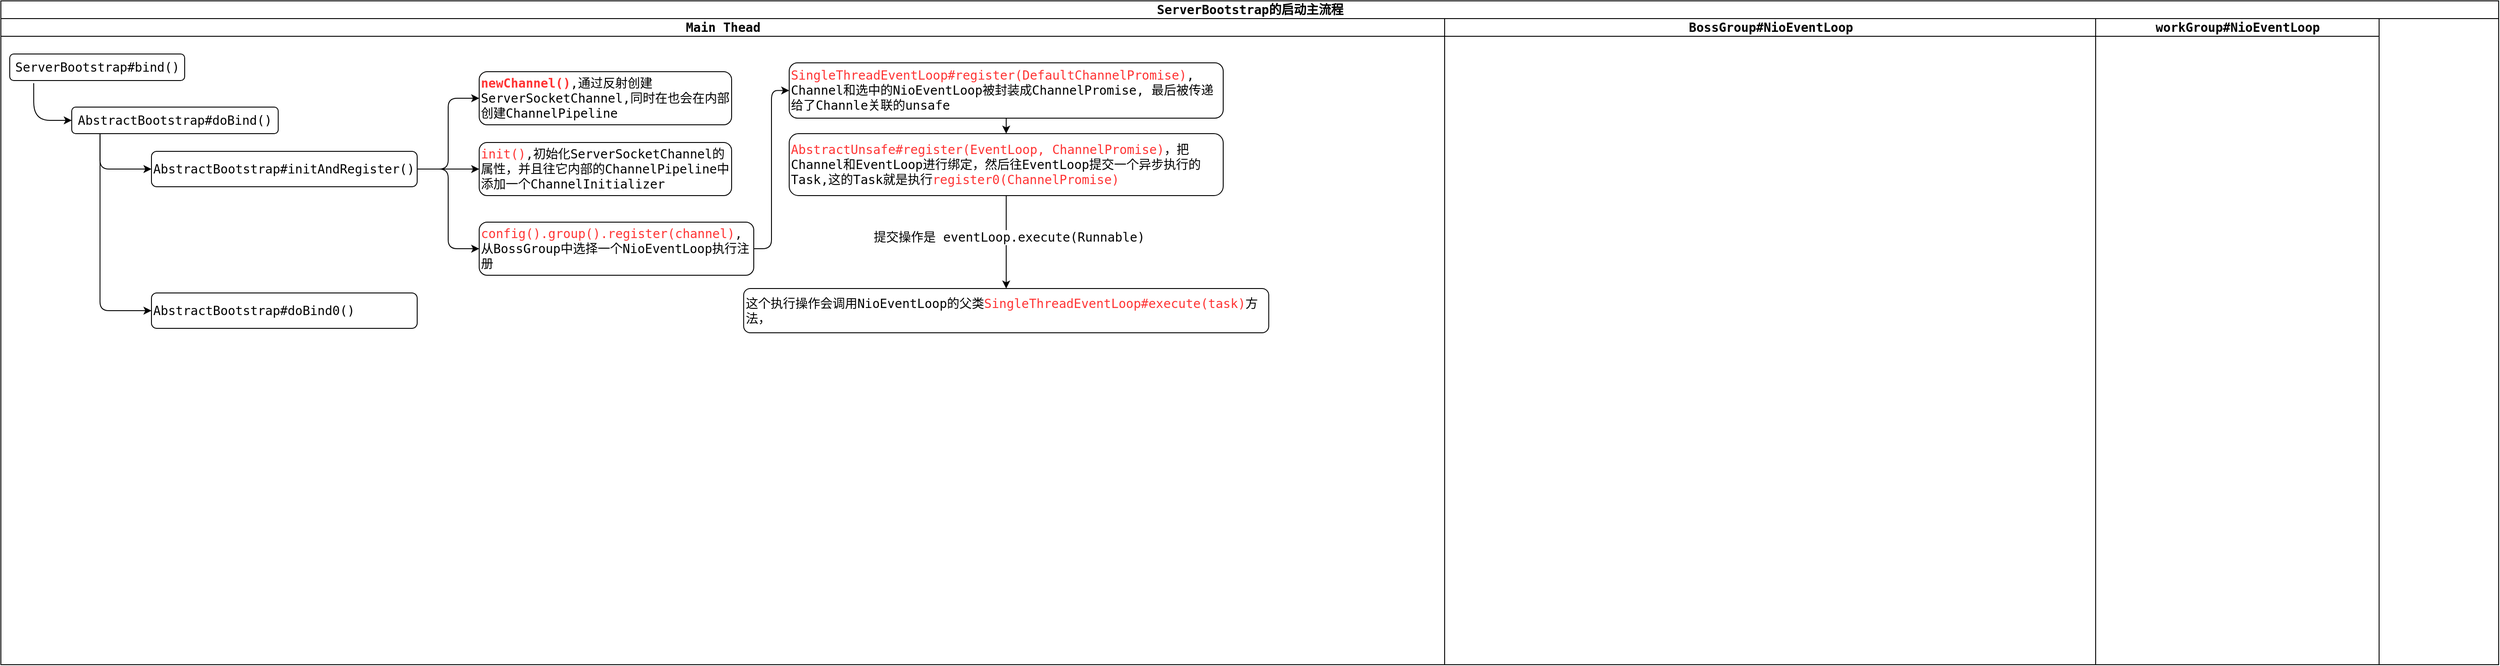<mxfile version="25.0.3">
  <diagram name="Page-1" id="74e2e168-ea6b-b213-b513-2b3c1d86103e">
    <mxGraphModel dx="2466" dy="748" grid="1" gridSize="10" guides="1" tooltips="1" connect="1" arrows="1" fold="1" page="1" pageScale="1" pageWidth="1100" pageHeight="850" background="none" math="0" shadow="0">
      <root>
        <mxCell id="0" />
        <mxCell id="1" parent="0" />
        <mxCell id="77e6c97f196da883-1" value="ServerBootstrap的启动主流程" style="swimlane;html=1;childLayout=stackLayout;startSize=20;rounded=0;shadow=0;labelBackgroundColor=none;strokeWidth=1;fontFamily=Monaco, monospace;fontSize=14;align=center;fontSource=https%3A%2F%2Ffonts.googleapis.com%2Fcss%3Ffamily%3DMonaco%252C%2Bmonospace;" parent="1" vertex="1">
          <mxGeometry x="-30" y="30" width="2820" height="750" as="geometry">
            <mxRectangle x="70" y="40" width="60" height="20" as="alternateBounds" />
          </mxGeometry>
        </mxCell>
        <mxCell id="77e6c97f196da883-2" value="Main Thead" style="swimlane;html=1;startSize=20;fontFamily=Monaco, monospace;fontSource=https%3A%2F%2Ffonts.googleapis.com%2Fcss%3Ffamily%3DMonaco%252C%2Bmonospace;fontSize=14;swimlaneLine=1;absoluteArcSize=0;" parent="77e6c97f196da883-1" vertex="1">
          <mxGeometry y="20" width="1630" height="730" as="geometry" />
        </mxCell>
        <mxCell id="LekEVazieS8v96OrT8rm-4" style="rounded=1;hachureGap=4;orthogonalLoop=1;jettySize=auto;html=1;exitX=0.137;exitY=1.1;exitDx=0;exitDy=0;entryX=0;entryY=0.5;entryDx=0;entryDy=0;fontFamily=Architects Daughter;fontSource=https%3A%2F%2Ffonts.googleapis.com%2Fcss%3Ffamily%3DArchitects%2BDaughter;jumpStyle=arc;jumpSize=6;flowAnimation=0;shadow=0;anchorPointDirection=1;startFill=1;endFill=1;orthogonal=0;enumerate=0;comic=0;edgeStyle=orthogonalEdgeStyle;arcSize=41;curved=0;exitPerimeter=0;" edge="1" parent="77e6c97f196da883-2" source="77e6c97f196da883-8" target="LekEVazieS8v96OrT8rm-3">
          <mxGeometry relative="1" as="geometry" />
        </mxCell>
        <mxCell id="77e6c97f196da883-8" value="ServerBootstrap#bind()" style="rounded=1;whiteSpace=wrap;html=1;shadow=0;labelBackgroundColor=none;strokeWidth=1;fontFamily=Monaco, monospace;fontSize=14;align=center;fontSource=https%3A%2F%2Ffonts.googleapis.com%2Fcss%3Ffamily%3DMonaco%252C%2Bmonospace;" parent="77e6c97f196da883-2" vertex="1">
          <mxGeometry x="10" y="40" width="197.5" height="30" as="geometry" />
        </mxCell>
        <mxCell id="LekEVazieS8v96OrT8rm-7" value="" style="edgeStyle=orthogonalEdgeStyle;rounded=1;hachureGap=4;orthogonalLoop=1;jettySize=auto;html=1;fontFamily=Architects Daughter;fontSource=https%3A%2F%2Ffonts.googleapis.com%2Fcss%3Ffamily%3DArchitects%2BDaughter;curved=0;entryX=0;entryY=0.5;entryDx=0;entryDy=0;exitX=0.137;exitY=0.967;exitDx=0;exitDy=0;exitPerimeter=0;" edge="1" parent="77e6c97f196da883-2" source="LekEVazieS8v96OrT8rm-3" target="LekEVazieS8v96OrT8rm-6">
          <mxGeometry relative="1" as="geometry" />
        </mxCell>
        <mxCell id="LekEVazieS8v96OrT8rm-17" style="edgeStyle=orthogonalEdgeStyle;rounded=1;hachureGap=4;orthogonalLoop=1;jettySize=auto;html=1;entryX=0;entryY=0.5;entryDx=0;entryDy=0;fontFamily=Architects Daughter;fontSource=https%3A%2F%2Ffonts.googleapis.com%2Fcss%3Ffamily%3DArchitects%2BDaughter;exitX=0.137;exitY=1.033;exitDx=0;exitDy=0;exitPerimeter=0;curved=0;" edge="1" parent="77e6c97f196da883-2" source="LekEVazieS8v96OrT8rm-3" target="LekEVazieS8v96OrT8rm-16">
          <mxGeometry relative="1" as="geometry" />
        </mxCell>
        <mxCell id="LekEVazieS8v96OrT8rm-3" value="AbstractBootstrap#doBind()" style="rounded=1;whiteSpace=wrap;html=1;shadow=0;labelBackgroundColor=none;strokeWidth=1;fontFamily=Monaco, monospace;fontSize=14;align=center;fontSource=https%3A%2F%2Ffonts.googleapis.com%2Fcss%3Ffamily%3DMonaco%252C%2Bmonospace;" vertex="1" parent="77e6c97f196da883-2">
          <mxGeometry x="80" y="100" width="233.12" height="30" as="geometry" />
        </mxCell>
        <mxCell id="LekEVazieS8v96OrT8rm-11" value="" style="edgeStyle=orthogonalEdgeStyle;rounded=1;hachureGap=4;orthogonalLoop=1;jettySize=auto;html=1;fontFamily=Architects Daughter;fontSource=https%3A%2F%2Ffonts.googleapis.com%2Fcss%3Ffamily%3DArchitects%2BDaughter;curved=0;entryX=0;entryY=0.5;entryDx=0;entryDy=0;" edge="1" parent="77e6c97f196da883-2" source="LekEVazieS8v96OrT8rm-6" target="LekEVazieS8v96OrT8rm-10">
          <mxGeometry relative="1" as="geometry" />
        </mxCell>
        <mxCell id="LekEVazieS8v96OrT8rm-15" style="edgeStyle=orthogonalEdgeStyle;rounded=1;hachureGap=4;orthogonalLoop=1;jettySize=auto;html=1;entryX=0;entryY=0.5;entryDx=0;entryDy=0;fontFamily=Architects Daughter;fontSource=https%3A%2F%2Ffonts.googleapis.com%2Fcss%3Ffamily%3DArchitects%2BDaughter;curved=0;" edge="1" parent="77e6c97f196da883-2" source="LekEVazieS8v96OrT8rm-6" target="LekEVazieS8v96OrT8rm-14">
          <mxGeometry relative="1" as="geometry" />
        </mxCell>
        <mxCell id="LekEVazieS8v96OrT8rm-6" value="AbstractBootstrap#initAndRegister()" style="rounded=1;whiteSpace=wrap;html=1;shadow=0;labelBackgroundColor=none;strokeWidth=1;fontFamily=Monaco, monospace;fontSize=14;align=left;fontSource=https%3A%2F%2Ffonts.googleapis.com%2Fcss%3Ffamily%3DMonaco%252C%2Bmonospace;" vertex="1" parent="77e6c97f196da883-2">
          <mxGeometry x="170" y="150" width="300" height="40" as="geometry" />
        </mxCell>
        <mxCell id="LekEVazieS8v96OrT8rm-10" value="&lt;span style=&quot;background-color: initial;&quot;&gt;&lt;b&gt;&lt;font color=&quot;#ff3333&quot;&gt;newChannel()&lt;/font&gt;&lt;/b&gt;,通过反射创建ServerSocketChannel,同时在也会在内部创建ChannelPipeline&lt;/span&gt;" style="whiteSpace=wrap;html=1;fontSize=14;fontFamily=Monaco, monospace;align=left;rounded=1;shadow=0;labelBackgroundColor=none;strokeWidth=1;fontSource=https%3A%2F%2Ffonts.googleapis.com%2Fcss%3Ffamily%3DMonaco%252C%2Bmonospace;" vertex="1" parent="77e6c97f196da883-2">
          <mxGeometry x="540" y="60" width="285" height="60" as="geometry" />
        </mxCell>
        <mxCell id="LekEVazieS8v96OrT8rm-12" value="" style="edgeStyle=orthogonalEdgeStyle;rounded=1;hachureGap=4;orthogonalLoop=1;jettySize=auto;html=1;fontFamily=Architects Daughter;fontSource=https%3A%2F%2Ffonts.googleapis.com%2Fcss%3Ffamily%3DArchitects%2BDaughter;curved=0;exitX=1;exitY=0.5;exitDx=0;exitDy=0;" edge="1" target="LekEVazieS8v96OrT8rm-13" parent="77e6c97f196da883-2" source="LekEVazieS8v96OrT8rm-6">
          <mxGeometry relative="1" as="geometry">
            <mxPoint x="580" y="320" as="sourcePoint" />
          </mxGeometry>
        </mxCell>
        <mxCell id="LekEVazieS8v96OrT8rm-13" value="&lt;span style=&quot;background-color: initial;&quot;&gt;&lt;font color=&quot;#ff3333&quot;&gt;init()&lt;/font&gt;,初始化ServerSocketChannel的属性，并且往它内部的ChannelPipeline中添加一个ChannelInitializer&lt;/span&gt;" style="whiteSpace=wrap;html=1;fontSize=14;fontFamily=Monaco, monospace;align=left;rounded=1;shadow=0;labelBackgroundColor=none;strokeWidth=1;fontSource=https%3A%2F%2Ffonts.googleapis.com%2Fcss%3Ffamily%3DMonaco%252C%2Bmonospace;" vertex="1" parent="77e6c97f196da883-2">
          <mxGeometry x="540" y="140" width="285" height="60" as="geometry" />
        </mxCell>
        <mxCell id="LekEVazieS8v96OrT8rm-19" value="" style="edgeStyle=orthogonalEdgeStyle;rounded=1;hachureGap=4;orthogonalLoop=1;jettySize=auto;html=1;fontFamily=Architects Daughter;fontSource=https%3A%2F%2Ffonts.googleapis.com%2Fcss%3Ffamily%3DArchitects%2BDaughter;curved=0;entryX=0;entryY=0.5;entryDx=0;entryDy=0;" edge="1" parent="77e6c97f196da883-2" source="LekEVazieS8v96OrT8rm-14" target="LekEVazieS8v96OrT8rm-18">
          <mxGeometry relative="1" as="geometry" />
        </mxCell>
        <mxCell id="LekEVazieS8v96OrT8rm-14" value="&lt;span style=&quot;background-color: initial;&quot;&gt;&lt;font color=&quot;#ff3333&quot;&gt;config().group().register(channel)&lt;/font&gt;,从BossGroup中选择一个NioEventLoop执行注册&lt;/span&gt;" style="whiteSpace=wrap;html=1;fontSize=14;fontFamily=Monaco, monospace;align=left;rounded=1;shadow=0;labelBackgroundColor=none;strokeWidth=1;fontSource=https%3A%2F%2Ffonts.googleapis.com%2Fcss%3Ffamily%3DMonaco%252C%2Bmonospace;" vertex="1" parent="77e6c97f196da883-2">
          <mxGeometry x="540" y="230" width="310" height="60" as="geometry" />
        </mxCell>
        <mxCell id="LekEVazieS8v96OrT8rm-16" value="AbstractBootstrap#doBind0()" style="rounded=1;whiteSpace=wrap;html=1;shadow=0;labelBackgroundColor=none;strokeWidth=1;fontFamily=Monaco, monospace;fontSize=14;align=left;fontSource=https%3A%2F%2Ffonts.googleapis.com%2Fcss%3Ffamily%3DMonaco%252C%2Bmonospace;" vertex="1" parent="77e6c97f196da883-2">
          <mxGeometry x="170" y="310" width="300" height="40" as="geometry" />
        </mxCell>
        <mxCell id="LekEVazieS8v96OrT8rm-21" value="" style="edgeStyle=orthogonalEdgeStyle;rounded=1;hachureGap=4;orthogonalLoop=1;jettySize=auto;html=1;fontFamily=Architects Daughter;fontSource=https%3A%2F%2Ffonts.googleapis.com%2Fcss%3Ffamily%3DArchitects%2BDaughter;curved=0;" edge="1" parent="77e6c97f196da883-2" source="LekEVazieS8v96OrT8rm-18" target="LekEVazieS8v96OrT8rm-20">
          <mxGeometry relative="1" as="geometry" />
        </mxCell>
        <mxCell id="LekEVazieS8v96OrT8rm-18" value="&lt;font color=&quot;#ff3333&quot;&gt;SingleThreadEventLoop#register(DefaultChannelPromise)&lt;/font&gt;, Channel和选中的NioEventLoop被封装成ChannelPromise, 最后被传递给了Channle关联的unsafe" style="whiteSpace=wrap;html=1;fontSize=14;fontFamily=Monaco, monospace;align=left;rounded=1;shadow=0;labelBackgroundColor=none;strokeWidth=1;fontSource=https%3A%2F%2Ffonts.googleapis.com%2Fcss%3Ffamily%3DMonaco%252C%2Bmonospace;" vertex="1" parent="77e6c97f196da883-2">
          <mxGeometry x="890" y="50" width="490" height="62.5" as="geometry" />
        </mxCell>
        <mxCell id="LekEVazieS8v96OrT8rm-20" value="&lt;font color=&quot;#ff3333&quot;&gt;AbstractUnsafe#register(EventLoop, ChannelPromise)&lt;/font&gt;，把Channel和EventLoop进行绑定，然后往EventLoop提交一个异步执行的Task,这的Task就是执行&lt;font color=&quot;#ff3333&quot;&gt;register0(ChannelPromise)&lt;/font&gt;" style="whiteSpace=wrap;html=1;fontSize=14;fontFamily=Monaco, monospace;align=left;rounded=1;shadow=0;labelBackgroundColor=none;strokeWidth=1;fontSource=https%3A%2F%2Ffonts.googleapis.com%2Fcss%3Ffamily%3DMonaco%252C%2Bmonospace;" vertex="1" parent="77e6c97f196da883-2">
          <mxGeometry x="890" y="130" width="490" height="70" as="geometry" />
        </mxCell>
        <mxCell id="LekEVazieS8v96OrT8rm-22" value="这个执行操作会调用NioEventLoop的父类&lt;span style=&quot;color: rgb(255, 51, 51);&quot;&gt;SingleThreadEventLoop#execute(task)&lt;/span&gt;方法，" style="whiteSpace=wrap;html=1;fontSize=14;fontFamily=Monaco, monospace;align=left;rounded=1;shadow=0;labelBackgroundColor=none;strokeWidth=1;fontSource=https%3A%2F%2Ffonts.googleapis.com%2Fcss%3Ffamily%3DMonaco%252C%2Bmonospace;" vertex="1" parent="77e6c97f196da883-2">
          <mxGeometry x="838.59" y="305" width="592.81" height="50" as="geometry" />
        </mxCell>
        <mxCell id="LekEVazieS8v96OrT8rm-23" value="" style="edgeStyle=orthogonalEdgeStyle;rounded=1;hachureGap=4;orthogonalLoop=1;jettySize=auto;html=1;fontFamily=Architects Daughter;fontSource=https%3A%2F%2Ffonts.googleapis.com%2Fcss%3Ffamily%3DArchitects%2BDaughter;curved=0;" edge="1" parent="77e6c97f196da883-2" source="LekEVazieS8v96OrT8rm-20" target="LekEVazieS8v96OrT8rm-22">
          <mxGeometry relative="1" as="geometry" />
        </mxCell>
        <mxCell id="LekEVazieS8v96OrT8rm-24" value="&lt;font face=&quot;Monaco, monospace&quot; style=&quot;font-size: 14px;&quot;&gt;提交操作是 eventLoop.execute(Runnable)&lt;/font&gt;" style="edgeLabel;html=1;align=center;verticalAlign=middle;resizable=0;points=[];sketch=1;hachureGap=4;jiggle=2;curveFitting=1;fontFamily=Architects Daughter;fontSource=https%3A%2F%2Ffonts.googleapis.com%2Fcss%3Ffamily%3DArchitects%2BDaughter;" vertex="1" connectable="0" parent="LekEVazieS8v96OrT8rm-23">
          <mxGeometry x="-0.114" y="3" relative="1" as="geometry">
            <mxPoint as="offset" />
          </mxGeometry>
        </mxCell>
        <mxCell id="77e6c97f196da883-3" value="BossGroup#NioEventLoop" style="swimlane;html=1;startSize=20;fontFamily=Monaco, monospace;fontSource=https%3A%2F%2Ffonts.googleapis.com%2Fcss%3Ffamily%3DMonaco%252C%2Bmonospace;fontSize=14;" parent="77e6c97f196da883-1" vertex="1">
          <mxGeometry x="1630" y="20" width="735" height="730" as="geometry" />
        </mxCell>
        <mxCell id="77e6c97f196da883-4" value="workGroup#NioEventLoop" style="swimlane;html=1;startSize=20;fontFamily=Monaco, monospace;fontSource=https%3A%2F%2Ffonts.googleapis.com%2Fcss%3Ffamily%3DMonaco%252C%2Bmonospace;fontSize=14;" parent="77e6c97f196da883-1" vertex="1">
          <mxGeometry x="2365" y="20" width="320" height="730" as="geometry" />
        </mxCell>
      </root>
    </mxGraphModel>
  </diagram>
</mxfile>
